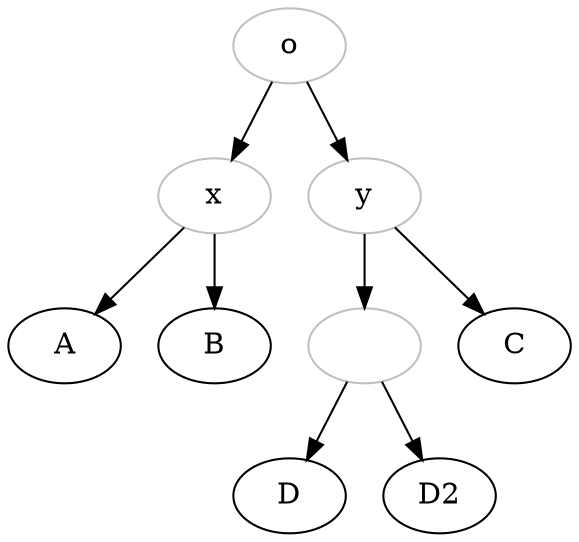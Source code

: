 digraph {
1[label="", color="grey"];
o[color="grey"];
x[color="grey"];
y[color="grey"];
o->x;
x->A;
x->B;
o->y;
y->C;
y->1;
1->D;
1->D2;
}
